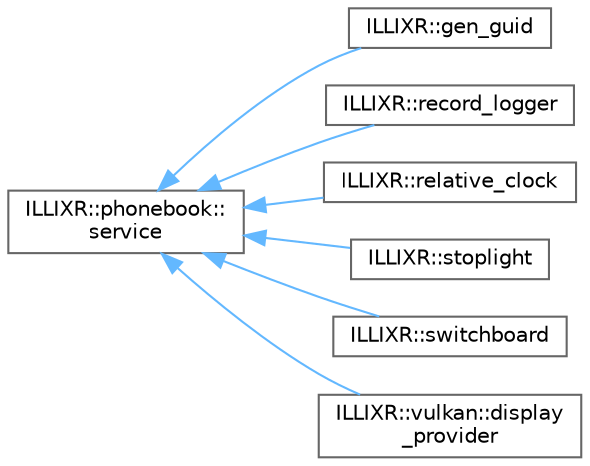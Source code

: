 digraph "Graphical Class Hierarchy"
{
 // LATEX_PDF_SIZE
  bgcolor="transparent";
  edge [fontname=Helvetica,fontsize=10,labelfontname=Helvetica,labelfontsize=10];
  node [fontname=Helvetica,fontsize=10,shape=box,height=0.2,width=0.4];
  rankdir="LR";
  Node0 [id="Node000000",label="ILLIXR::phonebook::\lservice",height=0.2,width=0.4,color="grey40", fillcolor="white", style="filled",URL="$classILLIXR_1_1phonebook_1_1service.html",tooltip="A 'service' that can be registered in the phonebook."];
  Node0 -> Node1 [id="edge2_Node000000_Node000001",dir="back",color="steelblue1",style="solid",tooltip=" "];
  Node1 [id="Node000001",label="ILLIXR::gen_guid",height=0.2,width=0.4,color="grey40", fillcolor="white", style="filled",URL="$classILLIXR_1_1gen__guid.html",tooltip="This class generates unique IDs."];
  Node0 -> Node2 [id="edge3_Node000000_Node000002",dir="back",color="steelblue1",style="solid",tooltip=" "];
  Node2 [id="Node000002",label="ILLIXR::record_logger",height=0.2,width=0.4,color="grey40", fillcolor="white", style="filled",URL="$classILLIXR_1_1record__logger.html",tooltip="The ILLIXR logging service for structured records."];
  Node0 -> Node3 [id="edge4_Node000000_Node000003",dir="back",color="steelblue1",style="solid",tooltip=" "];
  Node3 [id="Node000003",label="ILLIXR::relative_clock",height=0.2,width=0.4,color="grey40", fillcolor="white", style="filled",URL="$classILLIXR_1_1relative__clock.html",tooltip="Relative clock for all of ILLIXR."];
  Node0 -> Node4 [id="edge5_Node000000_Node000004",dir="back",color="steelblue1",style="solid",tooltip=" "];
  Node4 [id="Node000004",label="ILLIXR::stoplight",height=0.2,width=0.4,color="grey40", fillcolor="white", style="filled",URL="$classILLIXR_1_1stoplight.html",tooltip="Start/stop synchronization for the whole application."];
  Node0 -> Node5 [id="edge6_Node000000_Node000005",dir="back",color="steelblue1",style="solid",tooltip=" "];
  Node5 [id="Node000005",label="ILLIXR::switchboard",height=0.2,width=0.4,color="grey40", fillcolor="white", style="filled",URL="$classILLIXR_1_1switchboard.html",tooltip="A manager for typesafe, threadsafe, named event-streams (called topics)."];
  Node0 -> Node6 [id="edge7_Node000000_Node000006",dir="back",color="steelblue1",style="solid",tooltip=" "];
  Node6 [id="Node000006",label="ILLIXR::vulkan::display\l_provider",height=0.2,width=0.4,color="grey40", fillcolor="white", style="filled",URL="$classILLIXR_1_1vulkan_1_1display__provider.html",tooltip="A display sink is a service that can display the rendered images to the screen."];
}
